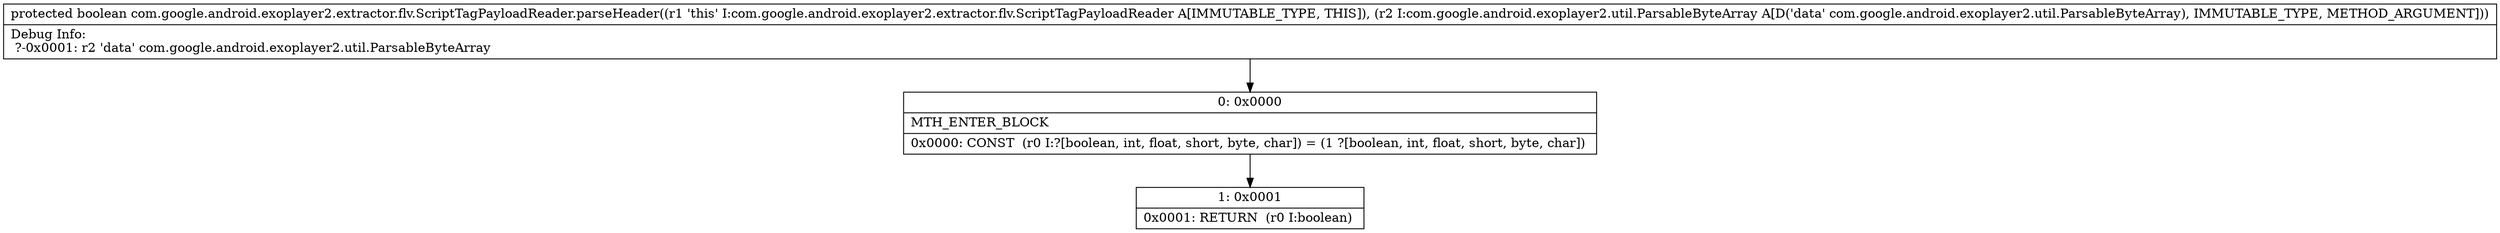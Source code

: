 digraph "CFG forcom.google.android.exoplayer2.extractor.flv.ScriptTagPayloadReader.parseHeader(Lcom\/google\/android\/exoplayer2\/util\/ParsableByteArray;)Z" {
Node_0 [shape=record,label="{0\:\ 0x0000|MTH_ENTER_BLOCK\l|0x0000: CONST  (r0 I:?[boolean, int, float, short, byte, char]) = (1 ?[boolean, int, float, short, byte, char]) \l}"];
Node_1 [shape=record,label="{1\:\ 0x0001|0x0001: RETURN  (r0 I:boolean) \l}"];
MethodNode[shape=record,label="{protected boolean com.google.android.exoplayer2.extractor.flv.ScriptTagPayloadReader.parseHeader((r1 'this' I:com.google.android.exoplayer2.extractor.flv.ScriptTagPayloadReader A[IMMUTABLE_TYPE, THIS]), (r2 I:com.google.android.exoplayer2.util.ParsableByteArray A[D('data' com.google.android.exoplayer2.util.ParsableByteArray), IMMUTABLE_TYPE, METHOD_ARGUMENT]))  | Debug Info:\l  ?\-0x0001: r2 'data' com.google.android.exoplayer2.util.ParsableByteArray\l}"];
MethodNode -> Node_0;
Node_0 -> Node_1;
}

